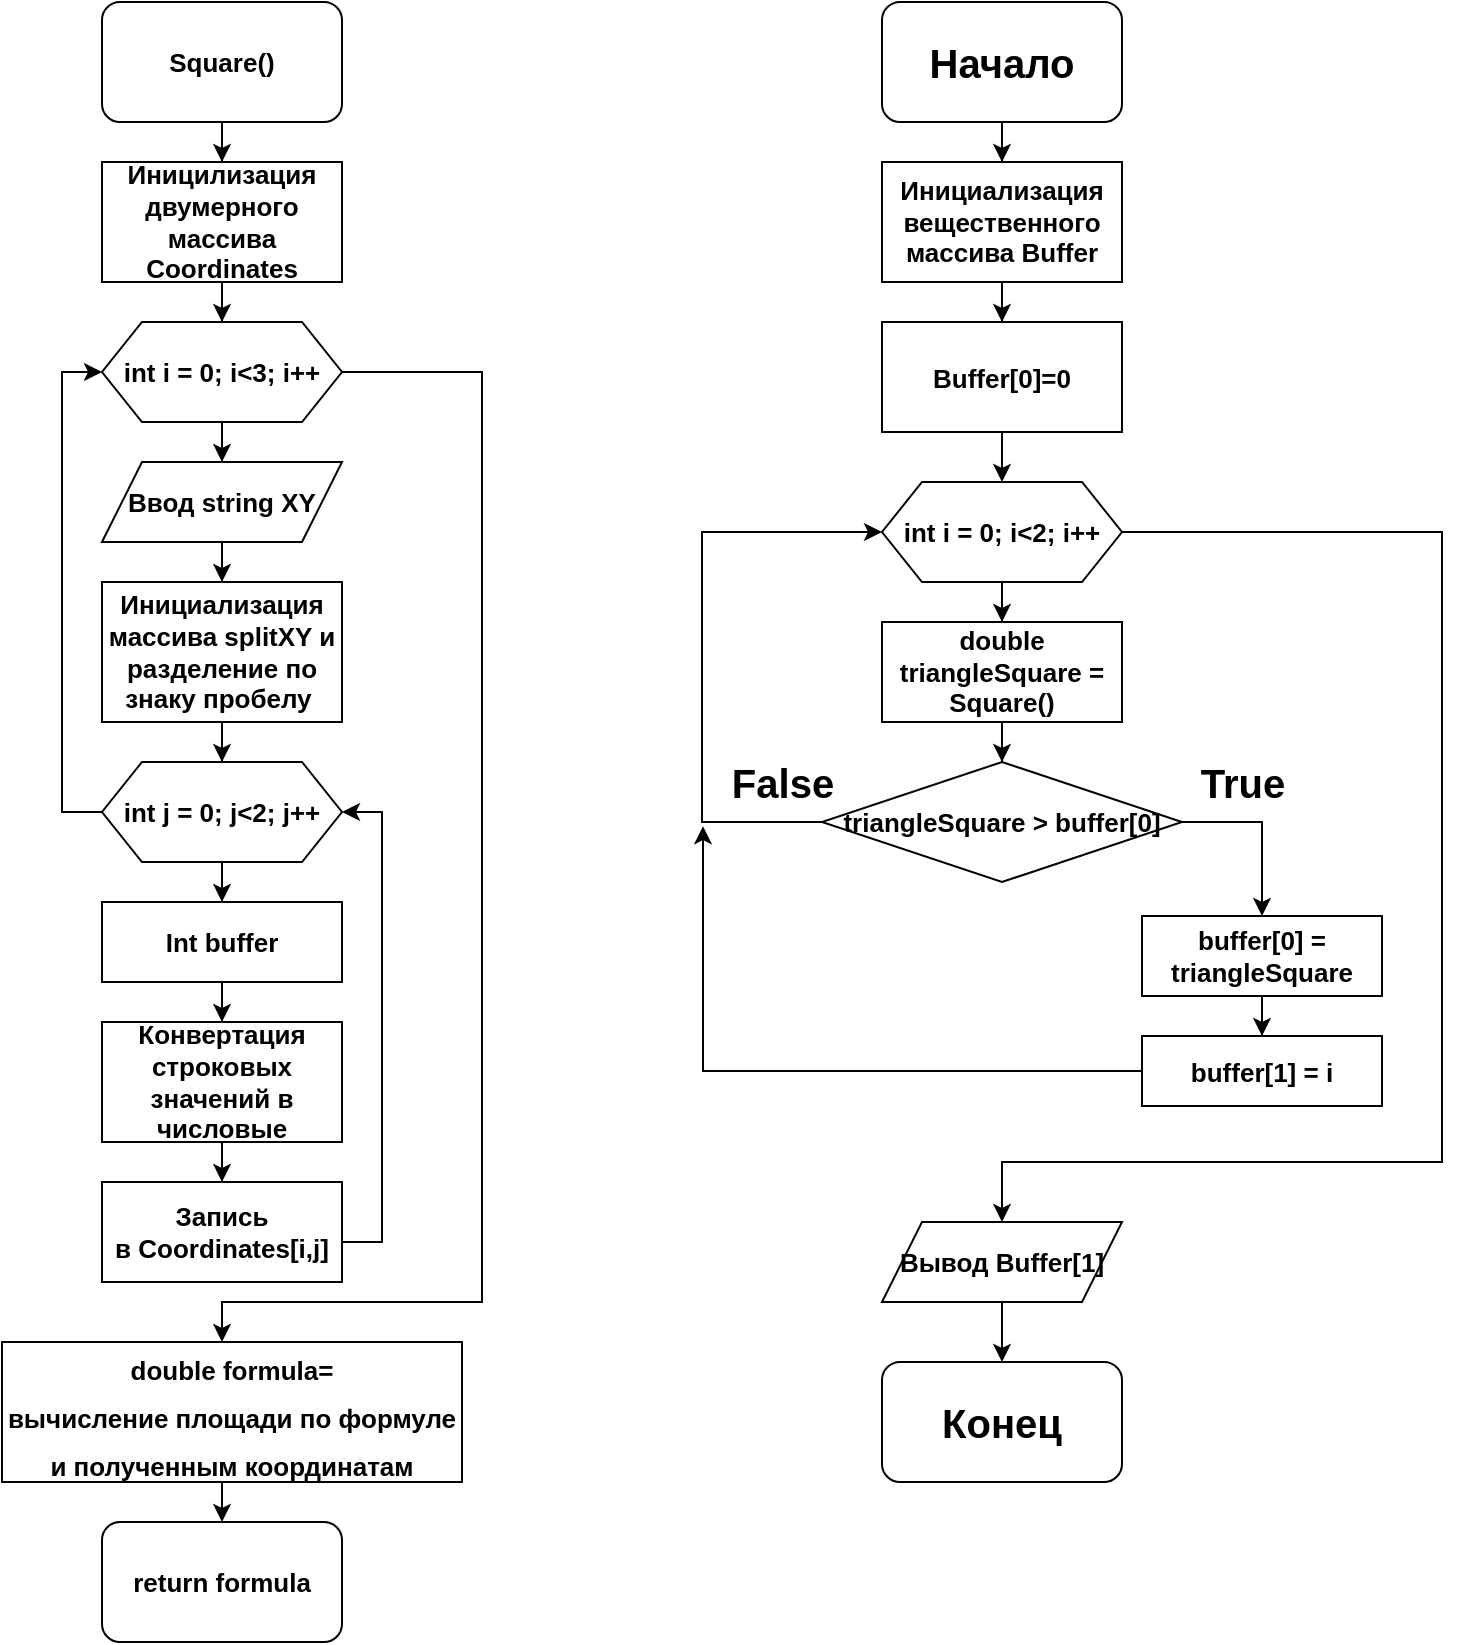 <mxfile version="16.6.4" type="github">
  <diagram id="Ke_nG4Q9ynyGzJTYuLL3" name="Page-1">
    <mxGraphModel dx="953" dy="671" grid="1" gridSize="10" guides="1" tooltips="1" connect="1" arrows="1" fold="1" page="1" pageScale="1" pageWidth="827" pageHeight="1169" math="0" shadow="0">
      <root>
        <mxCell id="0" />
        <mxCell id="1" parent="0" />
        <mxCell id="QcOfOcUlasyj0Duc0Whq-25" style="edgeStyle=orthogonalEdgeStyle;rounded=0;orthogonalLoop=1;jettySize=auto;html=1;fontSize=13;fontStyle=1" parent="1" source="QcOfOcUlasyj0Duc0Whq-1" target="QcOfOcUlasyj0Duc0Whq-24" edge="1">
          <mxGeometry relative="1" as="geometry" />
        </mxCell>
        <mxCell id="QcOfOcUlasyj0Duc0Whq-1" value="Начало" style="rounded=1;whiteSpace=wrap;html=1;fontSize=20;fontStyle=1" parent="1" vertex="1">
          <mxGeometry x="500" y="80" width="120" height="60" as="geometry" />
        </mxCell>
        <mxCell id="QcOfOcUlasyj0Duc0Whq-4" style="edgeStyle=orthogonalEdgeStyle;rounded=0;orthogonalLoop=1;jettySize=auto;html=1;entryX=0.5;entryY=0;entryDx=0;entryDy=0;fontSize=13;fontStyle=1" parent="1" source="QcOfOcUlasyj0Duc0Whq-2" target="QcOfOcUlasyj0Duc0Whq-3" edge="1">
          <mxGeometry relative="1" as="geometry" />
        </mxCell>
        <mxCell id="QcOfOcUlasyj0Duc0Whq-2" value="Square()" style="rounded=1;whiteSpace=wrap;html=1;fontSize=13;fontStyle=1" parent="1" vertex="1">
          <mxGeometry x="110" y="80" width="120" height="60" as="geometry" />
        </mxCell>
        <mxCell id="QcOfOcUlasyj0Duc0Whq-6" style="edgeStyle=orthogonalEdgeStyle;rounded=0;orthogonalLoop=1;jettySize=auto;html=1;entryX=0.5;entryY=0;entryDx=0;entryDy=0;fontSize=13;fontStyle=1" parent="1" source="QcOfOcUlasyj0Duc0Whq-3" target="QcOfOcUlasyj0Duc0Whq-5" edge="1">
          <mxGeometry relative="1" as="geometry" />
        </mxCell>
        <mxCell id="QcOfOcUlasyj0Duc0Whq-3" value="Иницилизация двумерного массива Coordinates" style="rounded=0;whiteSpace=wrap;html=1;fontSize=13;fontStyle=1" parent="1" vertex="1">
          <mxGeometry x="110" y="160" width="120" height="60" as="geometry" />
        </mxCell>
        <mxCell id="QcOfOcUlasyj0Duc0Whq-8" style="edgeStyle=orthogonalEdgeStyle;rounded=0;orthogonalLoop=1;jettySize=auto;html=1;fontSize=13;fontStyle=1" parent="1" source="QcOfOcUlasyj0Duc0Whq-5" target="QcOfOcUlasyj0Duc0Whq-7" edge="1">
          <mxGeometry relative="1" as="geometry" />
        </mxCell>
        <mxCell id="byHE57jVhLd3wYmcXYX9-2" style="edgeStyle=orthogonalEdgeStyle;rounded=0;orthogonalLoop=1;jettySize=auto;html=1;fontSize=13;" edge="1" parent="1" source="QcOfOcUlasyj0Duc0Whq-5" target="byHE57jVhLd3wYmcXYX9-1">
          <mxGeometry relative="1" as="geometry">
            <Array as="points">
              <mxPoint x="300" y="265" />
              <mxPoint x="300" y="730" />
              <mxPoint x="170" y="730" />
            </Array>
          </mxGeometry>
        </mxCell>
        <mxCell id="QcOfOcUlasyj0Duc0Whq-5" value="int i = 0; i&amp;lt;3; i++" style="shape=hexagon;perimeter=hexagonPerimeter2;whiteSpace=wrap;html=1;fixedSize=1;fontSize=13;fontStyle=1" parent="1" vertex="1">
          <mxGeometry x="110" y="240" width="120" height="50" as="geometry" />
        </mxCell>
        <mxCell id="QcOfOcUlasyj0Duc0Whq-10" style="edgeStyle=orthogonalEdgeStyle;rounded=0;orthogonalLoop=1;jettySize=auto;html=1;fontSize=13;fontStyle=1" parent="1" source="QcOfOcUlasyj0Duc0Whq-7" target="QcOfOcUlasyj0Duc0Whq-9" edge="1">
          <mxGeometry relative="1" as="geometry" />
        </mxCell>
        <mxCell id="QcOfOcUlasyj0Duc0Whq-7" value="Ввод string XY" style="shape=parallelogram;perimeter=parallelogramPerimeter;whiteSpace=wrap;html=1;fixedSize=1;fontSize=13;fontStyle=1" parent="1" vertex="1">
          <mxGeometry x="110" y="310" width="120" height="40" as="geometry" />
        </mxCell>
        <mxCell id="QcOfOcUlasyj0Duc0Whq-12" style="edgeStyle=orthogonalEdgeStyle;rounded=0;orthogonalLoop=1;jettySize=auto;html=1;fontSize=13;fontStyle=1" parent="1" source="QcOfOcUlasyj0Duc0Whq-9" target="QcOfOcUlasyj0Duc0Whq-11" edge="1">
          <mxGeometry relative="1" as="geometry" />
        </mxCell>
        <mxCell id="QcOfOcUlasyj0Duc0Whq-9" value="Инициализация массива splitXY и разделение по знаку пробелу&amp;nbsp;" style="rounded=0;whiteSpace=wrap;html=1;fontSize=13;fontStyle=1" parent="1" vertex="1">
          <mxGeometry x="110" y="370" width="120" height="70" as="geometry" />
        </mxCell>
        <mxCell id="QcOfOcUlasyj0Duc0Whq-13" style="edgeStyle=orthogonalEdgeStyle;rounded=0;orthogonalLoop=1;jettySize=auto;html=1;entryX=0;entryY=0.5;entryDx=0;entryDy=0;fontSize=13;fontStyle=1" parent="1" source="QcOfOcUlasyj0Duc0Whq-11" target="QcOfOcUlasyj0Duc0Whq-5" edge="1">
          <mxGeometry relative="1" as="geometry">
            <Array as="points">
              <mxPoint x="90" y="485" />
              <mxPoint x="90" y="265" />
            </Array>
          </mxGeometry>
        </mxCell>
        <mxCell id="QcOfOcUlasyj0Duc0Whq-17" style="edgeStyle=orthogonalEdgeStyle;rounded=0;orthogonalLoop=1;jettySize=auto;html=1;fontSize=13;fontStyle=1" parent="1" source="QcOfOcUlasyj0Duc0Whq-11" target="QcOfOcUlasyj0Duc0Whq-14" edge="1">
          <mxGeometry relative="1" as="geometry" />
        </mxCell>
        <mxCell id="QcOfOcUlasyj0Duc0Whq-11" value="int j = 0; j&amp;lt;2; j++" style="shape=hexagon;perimeter=hexagonPerimeter2;whiteSpace=wrap;html=1;fixedSize=1;fontSize=13;fontStyle=1" parent="1" vertex="1">
          <mxGeometry x="110" y="460" width="120" height="50" as="geometry" />
        </mxCell>
        <mxCell id="QcOfOcUlasyj0Duc0Whq-16" style="edgeStyle=orthogonalEdgeStyle;rounded=0;orthogonalLoop=1;jettySize=auto;html=1;fontSize=13;fontStyle=1" parent="1" source="QcOfOcUlasyj0Duc0Whq-14" target="QcOfOcUlasyj0Duc0Whq-15" edge="1">
          <mxGeometry relative="1" as="geometry" />
        </mxCell>
        <mxCell id="QcOfOcUlasyj0Duc0Whq-14" value="Int buffer" style="rounded=0;whiteSpace=wrap;html=1;fontSize=13;fontStyle=1" parent="1" vertex="1">
          <mxGeometry x="110" y="530" width="120" height="40" as="geometry" />
        </mxCell>
        <mxCell id="QcOfOcUlasyj0Duc0Whq-19" style="edgeStyle=orthogonalEdgeStyle;rounded=0;orthogonalLoop=1;jettySize=auto;html=1;fontSize=13;fontStyle=1" parent="1" source="QcOfOcUlasyj0Duc0Whq-15" target="QcOfOcUlasyj0Duc0Whq-18" edge="1">
          <mxGeometry relative="1" as="geometry" />
        </mxCell>
        <mxCell id="QcOfOcUlasyj0Duc0Whq-15" value="Конвертация строковых значений в числовые" style="rounded=0;whiteSpace=wrap;html=1;fontSize=13;fontStyle=1" parent="1" vertex="1">
          <mxGeometry x="110" y="590" width="120" height="60" as="geometry" />
        </mxCell>
        <mxCell id="QcOfOcUlasyj0Duc0Whq-20" style="edgeStyle=orthogonalEdgeStyle;rounded=0;orthogonalLoop=1;jettySize=auto;html=1;entryX=1;entryY=0.5;entryDx=0;entryDy=0;fontSize=13;fontStyle=1" parent="1" source="QcOfOcUlasyj0Duc0Whq-18" target="QcOfOcUlasyj0Duc0Whq-11" edge="1">
          <mxGeometry relative="1" as="geometry">
            <Array as="points">
              <mxPoint x="250" y="700" />
              <mxPoint x="250" y="485" />
            </Array>
          </mxGeometry>
        </mxCell>
        <mxCell id="QcOfOcUlasyj0Duc0Whq-18" value="Запись в&amp;nbsp;Coordinates[i,j]" style="rounded=0;whiteSpace=wrap;html=1;fontSize=13;fontStyle=1" parent="1" vertex="1">
          <mxGeometry x="110" y="670" width="120" height="50" as="geometry" />
        </mxCell>
        <mxCell id="QcOfOcUlasyj0Duc0Whq-21" value="return formula" style="rounded=1;whiteSpace=wrap;html=1;fontSize=13;fontStyle=1" parent="1" vertex="1">
          <mxGeometry x="110" y="840" width="120" height="60" as="geometry" />
        </mxCell>
        <mxCell id="QcOfOcUlasyj0Duc0Whq-27" style="edgeStyle=orthogonalEdgeStyle;rounded=0;orthogonalLoop=1;jettySize=auto;html=1;fontSize=13;fontStyle=1" parent="1" source="QcOfOcUlasyj0Duc0Whq-24" target="QcOfOcUlasyj0Duc0Whq-26" edge="1">
          <mxGeometry relative="1" as="geometry" />
        </mxCell>
        <mxCell id="QcOfOcUlasyj0Duc0Whq-24" value="Инициализация вещественного массива Buffer" style="rounded=0;whiteSpace=wrap;html=1;fontSize=13;fontStyle=1" parent="1" vertex="1">
          <mxGeometry x="500" y="160" width="120" height="60" as="geometry" />
        </mxCell>
        <mxCell id="QcOfOcUlasyj0Duc0Whq-29" style="edgeStyle=orthogonalEdgeStyle;rounded=0;orthogonalLoop=1;jettySize=auto;html=1;entryX=0.5;entryY=0;entryDx=0;entryDy=0;fontSize=13;fontStyle=1" parent="1" source="QcOfOcUlasyj0Duc0Whq-26" target="QcOfOcUlasyj0Duc0Whq-28" edge="1">
          <mxGeometry relative="1" as="geometry" />
        </mxCell>
        <mxCell id="QcOfOcUlasyj0Duc0Whq-26" value="Buffer[0]=0" style="rounded=0;whiteSpace=wrap;html=1;fontSize=13;fontStyle=1" parent="1" vertex="1">
          <mxGeometry x="500" y="240" width="120" height="55" as="geometry" />
        </mxCell>
        <mxCell id="QcOfOcUlasyj0Duc0Whq-31" style="edgeStyle=orthogonalEdgeStyle;rounded=0;orthogonalLoop=1;jettySize=auto;html=1;fontSize=13;fontStyle=1" parent="1" source="QcOfOcUlasyj0Duc0Whq-28" target="QcOfOcUlasyj0Duc0Whq-30" edge="1">
          <mxGeometry relative="1" as="geometry" />
        </mxCell>
        <mxCell id="QcOfOcUlasyj0Duc0Whq-49" style="edgeStyle=orthogonalEdgeStyle;rounded=0;orthogonalLoop=1;jettySize=auto;html=1;entryX=0.5;entryY=0;entryDx=0;entryDy=0;fontSize=13;fontStyle=1" parent="1" source="QcOfOcUlasyj0Duc0Whq-28" target="QcOfOcUlasyj0Duc0Whq-48" edge="1">
          <mxGeometry relative="1" as="geometry">
            <Array as="points">
              <mxPoint x="780" y="345" />
              <mxPoint x="780" y="660" />
              <mxPoint x="560" y="660" />
            </Array>
          </mxGeometry>
        </mxCell>
        <mxCell id="QcOfOcUlasyj0Duc0Whq-28" value="int i = 0; i&amp;lt;2; i++" style="shape=hexagon;perimeter=hexagonPerimeter2;whiteSpace=wrap;html=1;fixedSize=1;fontSize=13;fontStyle=1" parent="1" vertex="1">
          <mxGeometry x="500" y="320" width="120" height="50" as="geometry" />
        </mxCell>
        <mxCell id="QcOfOcUlasyj0Duc0Whq-33" style="edgeStyle=orthogonalEdgeStyle;rounded=0;orthogonalLoop=1;jettySize=auto;html=1;fontSize=13;fontStyle=1" parent="1" source="QcOfOcUlasyj0Duc0Whq-30" target="QcOfOcUlasyj0Duc0Whq-32" edge="1">
          <mxGeometry relative="1" as="geometry" />
        </mxCell>
        <mxCell id="QcOfOcUlasyj0Duc0Whq-30" value="double triangleSquare = Square()" style="rounded=0;whiteSpace=wrap;html=1;fontSize=13;fontStyle=1" parent="1" vertex="1">
          <mxGeometry x="500" y="390" width="120" height="50" as="geometry" />
        </mxCell>
        <mxCell id="QcOfOcUlasyj0Duc0Whq-41" style="edgeStyle=orthogonalEdgeStyle;rounded=0;orthogonalLoop=1;jettySize=auto;html=1;entryX=0.5;entryY=0;entryDx=0;entryDy=0;fontSize=13;fontStyle=1" parent="1" source="QcOfOcUlasyj0Duc0Whq-32" target="QcOfOcUlasyj0Duc0Whq-34" edge="1">
          <mxGeometry relative="1" as="geometry">
            <Array as="points">
              <mxPoint x="690" y="490" />
            </Array>
          </mxGeometry>
        </mxCell>
        <mxCell id="QcOfOcUlasyj0Duc0Whq-43" style="edgeStyle=orthogonalEdgeStyle;rounded=0;orthogonalLoop=1;jettySize=auto;html=1;entryX=0;entryY=0.5;entryDx=0;entryDy=0;fontSize=13;fontStyle=1" parent="1" source="QcOfOcUlasyj0Duc0Whq-32" target="QcOfOcUlasyj0Duc0Whq-28" edge="1">
          <mxGeometry relative="1" as="geometry">
            <Array as="points">
              <mxPoint x="410" y="490" />
              <mxPoint x="410" y="345" />
            </Array>
          </mxGeometry>
        </mxCell>
        <mxCell id="QcOfOcUlasyj0Duc0Whq-32" value="triangleSquare &amp;gt; buffer[0]" style="rhombus;whiteSpace=wrap;html=1;fontSize=13;fontStyle=1" parent="1" vertex="1">
          <mxGeometry x="470" y="460" width="180" height="60" as="geometry" />
        </mxCell>
        <mxCell id="QcOfOcUlasyj0Duc0Whq-36" style="edgeStyle=orthogonalEdgeStyle;rounded=0;orthogonalLoop=1;jettySize=auto;html=1;fontSize=13;fontStyle=1" parent="1" source="QcOfOcUlasyj0Duc0Whq-34" target="QcOfOcUlasyj0Duc0Whq-35" edge="1">
          <mxGeometry relative="1" as="geometry" />
        </mxCell>
        <mxCell id="QcOfOcUlasyj0Duc0Whq-34" value="buffer[0] = triangleSquare" style="rounded=0;whiteSpace=wrap;html=1;fontSize=13;fontStyle=1" parent="1" vertex="1">
          <mxGeometry x="630" y="537" width="120" height="40" as="geometry" />
        </mxCell>
        <mxCell id="QcOfOcUlasyj0Duc0Whq-46" style="edgeStyle=orthogonalEdgeStyle;rounded=0;orthogonalLoop=1;jettySize=auto;html=1;entryX=0.105;entryY=1.053;entryDx=0;entryDy=0;entryPerimeter=0;fontSize=13;fontStyle=1" parent="1" source="QcOfOcUlasyj0Duc0Whq-35" target="QcOfOcUlasyj0Duc0Whq-45" edge="1">
          <mxGeometry relative="1" as="geometry" />
        </mxCell>
        <mxCell id="QcOfOcUlasyj0Duc0Whq-35" value="buffer[1] = i" style="rounded=0;whiteSpace=wrap;html=1;fontSize=13;fontStyle=1" parent="1" vertex="1">
          <mxGeometry x="630" y="597" width="120" height="35" as="geometry" />
        </mxCell>
        <mxCell id="QcOfOcUlasyj0Duc0Whq-40" value="True" style="text;strokeColor=none;fillColor=none;html=1;fontSize=20;fontStyle=1;verticalAlign=middle;align=center;" parent="1" vertex="1">
          <mxGeometry x="630" y="450" width="100" height="40" as="geometry" />
        </mxCell>
        <mxCell id="QcOfOcUlasyj0Duc0Whq-45" value="False" style="text;strokeColor=none;fillColor=none;html=1;fontSize=20;fontStyle=1;verticalAlign=middle;align=center;" parent="1" vertex="1">
          <mxGeometry x="400" y="450" width="100" height="40" as="geometry" />
        </mxCell>
        <mxCell id="QcOfOcUlasyj0Duc0Whq-51" style="edgeStyle=orthogonalEdgeStyle;rounded=0;orthogonalLoop=1;jettySize=auto;html=1;entryX=0.5;entryY=0;entryDx=0;entryDy=0;fontSize=13;fontStyle=1" parent="1" source="QcOfOcUlasyj0Duc0Whq-48" target="QcOfOcUlasyj0Duc0Whq-50" edge="1">
          <mxGeometry relative="1" as="geometry" />
        </mxCell>
        <mxCell id="QcOfOcUlasyj0Duc0Whq-48" value="Вывод Buffer[1]" style="shape=parallelogram;perimeter=parallelogramPerimeter;whiteSpace=wrap;html=1;fixedSize=1;fontSize=13;fontStyle=1" parent="1" vertex="1">
          <mxGeometry x="500" y="690" width="120" height="40" as="geometry" />
        </mxCell>
        <mxCell id="QcOfOcUlasyj0Duc0Whq-50" value="Конец" style="rounded=1;whiteSpace=wrap;html=1;fontSize=20;fontStyle=1" parent="1" vertex="1">
          <mxGeometry x="500" y="760" width="120" height="60" as="geometry" />
        </mxCell>
        <mxCell id="byHE57jVhLd3wYmcXYX9-4" style="edgeStyle=orthogonalEdgeStyle;rounded=0;orthogonalLoop=1;jettySize=auto;html=1;entryX=0.5;entryY=0;entryDx=0;entryDy=0;fontSize=13;" edge="1" parent="1" source="byHE57jVhLd3wYmcXYX9-1" target="QcOfOcUlasyj0Duc0Whq-21">
          <mxGeometry relative="1" as="geometry">
            <Array as="points">
              <mxPoint x="170" y="830" />
              <mxPoint x="170" y="830" />
            </Array>
          </mxGeometry>
        </mxCell>
        <mxCell id="byHE57jVhLd3wYmcXYX9-1" value="&lt;font style=&quot;font-size: 13px&quot;&gt;&lt;b&gt;double formula=&lt;br&gt;вычисление площади по формуле и полученным координатам&lt;/b&gt;&lt;/font&gt;" style="rounded=0;whiteSpace=wrap;html=1;fontSize=20;" vertex="1" parent="1">
          <mxGeometry x="60" y="750" width="230" height="70" as="geometry" />
        </mxCell>
      </root>
    </mxGraphModel>
  </diagram>
</mxfile>
